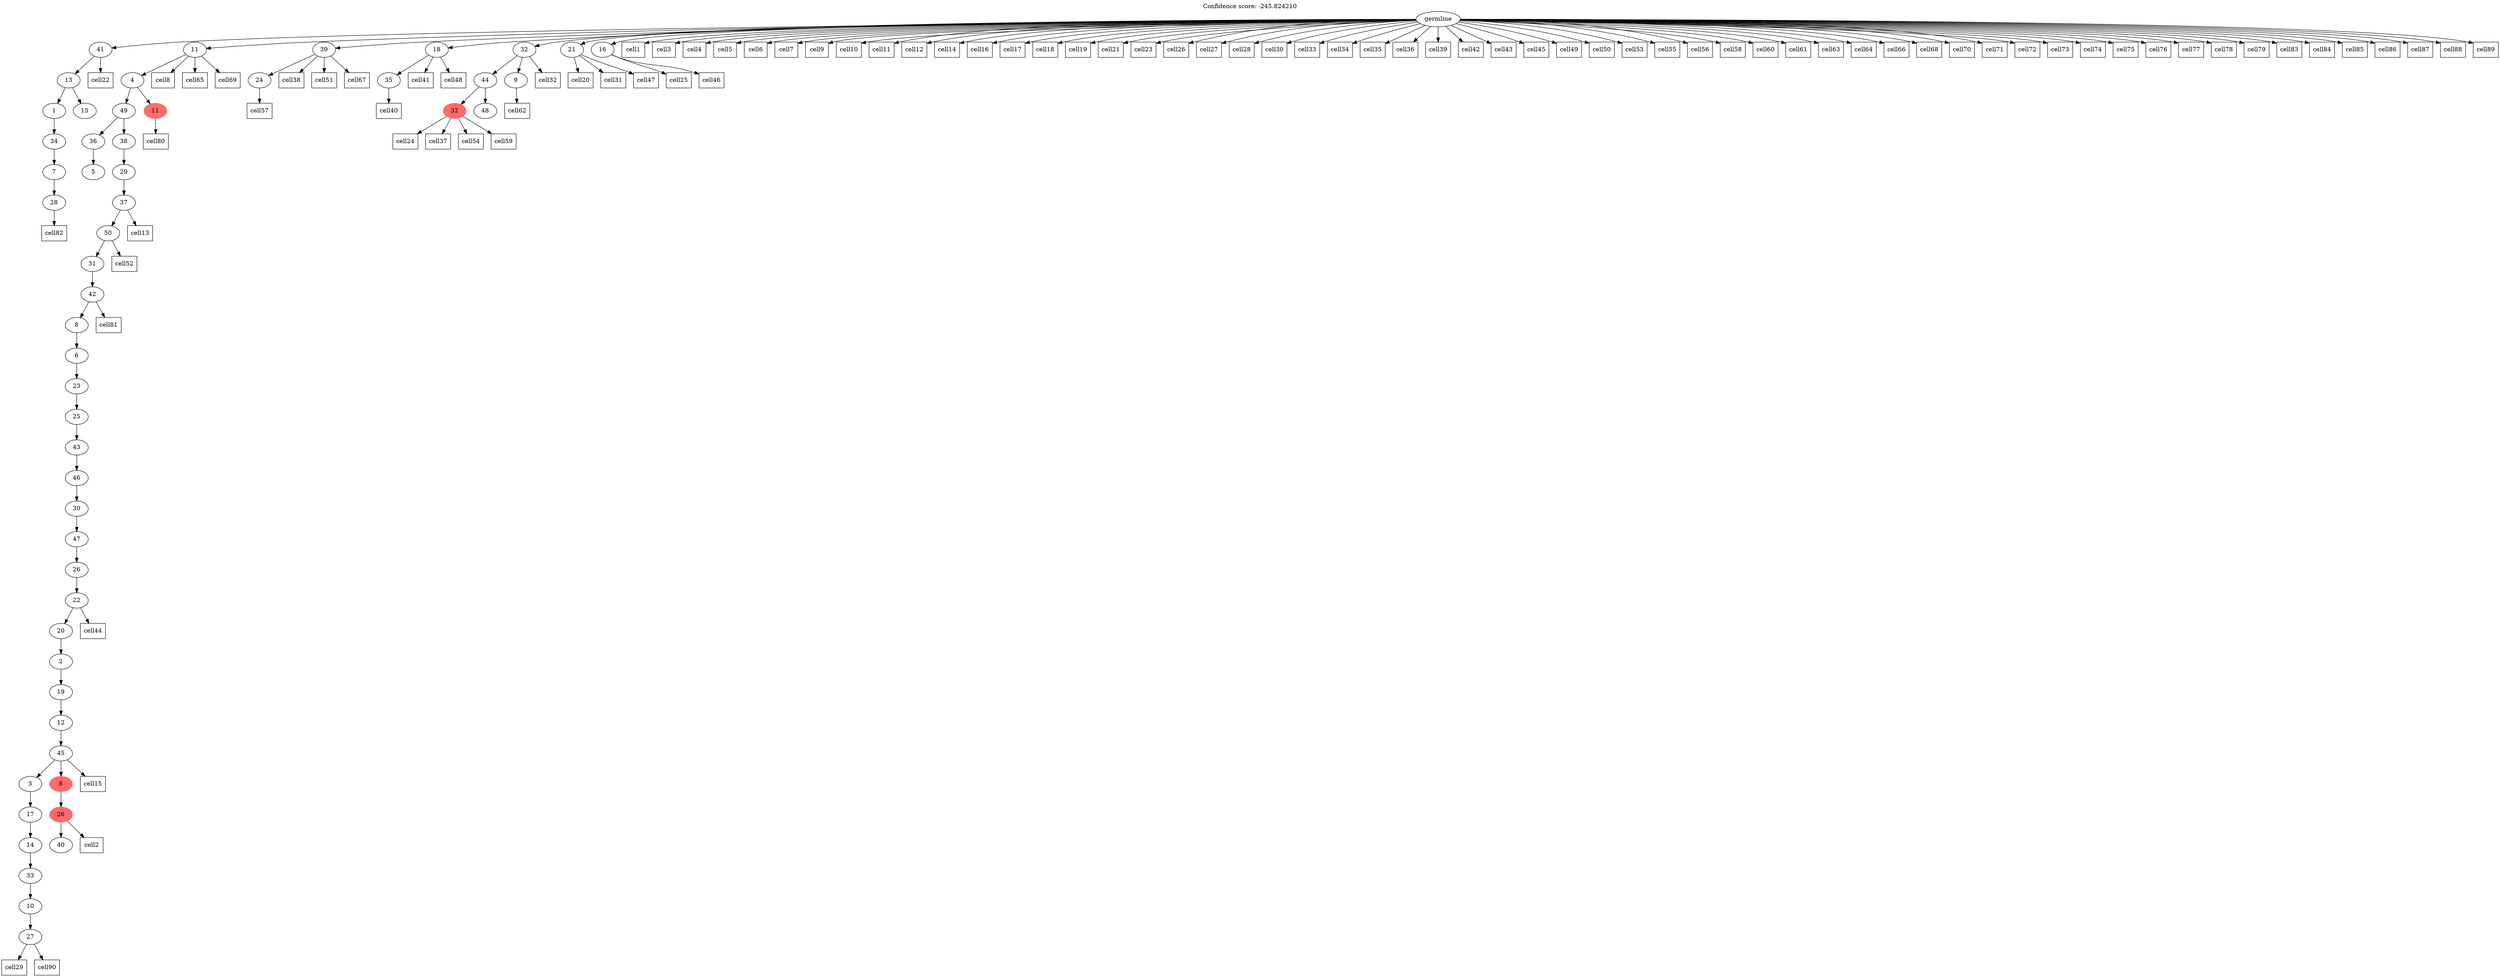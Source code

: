 digraph g {
	"53" -> "54";
	"54" [label="28"];
	"52" -> "53";
	"53" [label="7"];
	"51" -> "52";
	"52" [label="34"];
	"49" -> "50";
	"50" [label="15"];
	"49" -> "51";
	"51" [label="1"];
	"48" -> "49";
	"49" [label="13"];
	"45" -> "46";
	"46" [label="5"];
	"43" -> "44";
	"44" [label="27"];
	"42" -> "43";
	"43" [label="10"];
	"41" -> "42";
	"42" [label="33"];
	"40" -> "41";
	"41" [label="14"];
	"39" -> "40";
	"40" [label="17"];
	"37" -> "38";
	"38" [label="40"];
	"36" -> "37";
	"37" [color=indianred1, style=filled, label="26"];
	"35" -> "36";
	"36" [color=indianred1, style=filled, label="8"];
	"35" -> "39";
	"39" [label="3"];
	"34" -> "35";
	"35" [label="45"];
	"33" -> "34";
	"34" [label="12"];
	"32" -> "33";
	"33" [label="19"];
	"31" -> "32";
	"32" [label="2"];
	"30" -> "31";
	"31" [label="20"];
	"29" -> "30";
	"30" [label="22"];
	"28" -> "29";
	"29" [label="26"];
	"27" -> "28";
	"28" [label="47"];
	"26" -> "27";
	"27" [label="30"];
	"25" -> "26";
	"26" [label="46"];
	"24" -> "25";
	"25" [label="43"];
	"23" -> "24";
	"24" [label="25"];
	"22" -> "23";
	"23" [label="23"];
	"21" -> "22";
	"22" [label="6"];
	"20" -> "21";
	"21" [label="8"];
	"19" -> "20";
	"20" [label="42"];
	"18" -> "19";
	"19" [label="31"];
	"17" -> "18";
	"18" [label="50"];
	"16" -> "17";
	"17" [label="37"];
	"15" -> "16";
	"16" [label="29"];
	"14" -> "15";
	"15" [label="38"];
	"14" -> "45";
	"45" [label="36"];
	"13" -> "14";
	"14" [label="49"];
	"13" -> "47";
	"47" [color=indianred1, style=filled, label="11"];
	"12" -> "13";
	"13" [label="4"];
	"9" -> "10";
	"10" [label="24"];
	"7" -> "8";
	"8" [label="35"];
	"4" -> "5";
	"5" [color=indianred1, style=filled, label="32"];
	"4" -> "6";
	"6" [label="48"];
	"2" -> "3";
	"3" [label="9"];
	"2" -> "4";
	"4" [label="44"];
	"0" -> "1";
	"1" [label="21"];
	"0" -> "2";
	"2" [label="32"];
	"0" -> "7";
	"7" [label="18"];
	"0" -> "9";
	"9" [label="39"];
	"0" -> "11";
	"11" [label="16"];
	"0" -> "12";
	"12" [label="11"];
	"0" -> "48";
	"48" [label="41"];
	"0" [label="germline"];
	"0" -> "cell1";
	"cell1" [shape=box];
	"37" -> "cell2";
	"cell2" [shape=box];
	"0" -> "cell3";
	"cell3" [shape=box];
	"0" -> "cell4";
	"cell4" [shape=box];
	"0" -> "cell5";
	"cell5" [shape=box];
	"0" -> "cell6";
	"cell6" [shape=box];
	"0" -> "cell7";
	"cell7" [shape=box];
	"12" -> "cell8";
	"cell8" [shape=box];
	"0" -> "cell9";
	"cell9" [shape=box];
	"0" -> "cell10";
	"cell10" [shape=box];
	"0" -> "cell11";
	"cell11" [shape=box];
	"0" -> "cell12";
	"cell12" [shape=box];
	"17" -> "cell13";
	"cell13" [shape=box];
	"0" -> "cell14";
	"cell14" [shape=box];
	"35" -> "cell15";
	"cell15" [shape=box];
	"0" -> "cell16";
	"cell16" [shape=box];
	"0" -> "cell17";
	"cell17" [shape=box];
	"0" -> "cell18";
	"cell18" [shape=box];
	"0" -> "cell19";
	"cell19" [shape=box];
	"1" -> "cell20";
	"cell20" [shape=box];
	"0" -> "cell21";
	"cell21" [shape=box];
	"48" -> "cell22";
	"cell22" [shape=box];
	"0" -> "cell23";
	"cell23" [shape=box];
	"5" -> "cell24";
	"cell24" [shape=box];
	"11" -> "cell25";
	"cell25" [shape=box];
	"0" -> "cell26";
	"cell26" [shape=box];
	"0" -> "cell27";
	"cell27" [shape=box];
	"0" -> "cell28";
	"cell28" [shape=box];
	"44" -> "cell29";
	"cell29" [shape=box];
	"0" -> "cell30";
	"cell30" [shape=box];
	"1" -> "cell31";
	"cell31" [shape=box];
	"2" -> "cell32";
	"cell32" [shape=box];
	"0" -> "cell33";
	"cell33" [shape=box];
	"0" -> "cell34";
	"cell34" [shape=box];
	"0" -> "cell35";
	"cell35" [shape=box];
	"0" -> "cell36";
	"cell36" [shape=box];
	"5" -> "cell37";
	"cell37" [shape=box];
	"9" -> "cell38";
	"cell38" [shape=box];
	"0" -> "cell39";
	"cell39" [shape=box];
	"8" -> "cell40";
	"cell40" [shape=box];
	"7" -> "cell41";
	"cell41" [shape=box];
	"0" -> "cell42";
	"cell42" [shape=box];
	"0" -> "cell43";
	"cell43" [shape=box];
	"30" -> "cell44";
	"cell44" [shape=box];
	"0" -> "cell45";
	"cell45" [shape=box];
	"11" -> "cell46";
	"cell46" [shape=box];
	"1" -> "cell47";
	"cell47" [shape=box];
	"7" -> "cell48";
	"cell48" [shape=box];
	"0" -> "cell49";
	"cell49" [shape=box];
	"0" -> "cell50";
	"cell50" [shape=box];
	"9" -> "cell51";
	"cell51" [shape=box];
	"18" -> "cell52";
	"cell52" [shape=box];
	"0" -> "cell53";
	"cell53" [shape=box];
	"5" -> "cell54";
	"cell54" [shape=box];
	"0" -> "cell55";
	"cell55" [shape=box];
	"0" -> "cell56";
	"cell56" [shape=box];
	"10" -> "cell57";
	"cell57" [shape=box];
	"0" -> "cell58";
	"cell58" [shape=box];
	"5" -> "cell59";
	"cell59" [shape=box];
	"0" -> "cell60";
	"cell60" [shape=box];
	"0" -> "cell61";
	"cell61" [shape=box];
	"3" -> "cell62";
	"cell62" [shape=box];
	"0" -> "cell63";
	"cell63" [shape=box];
	"0" -> "cell64";
	"cell64" [shape=box];
	"12" -> "cell65";
	"cell65" [shape=box];
	"0" -> "cell66";
	"cell66" [shape=box];
	"9" -> "cell67";
	"cell67" [shape=box];
	"0" -> "cell68";
	"cell68" [shape=box];
	"12" -> "cell69";
	"cell69" [shape=box];
	"0" -> "cell70";
	"cell70" [shape=box];
	"0" -> "cell71";
	"cell71" [shape=box];
	"0" -> "cell72";
	"cell72" [shape=box];
	"0" -> "cell73";
	"cell73" [shape=box];
	"0" -> "cell74";
	"cell74" [shape=box];
	"0" -> "cell75";
	"cell75" [shape=box];
	"0" -> "cell76";
	"cell76" [shape=box];
	"0" -> "cell77";
	"cell77" [shape=box];
	"0" -> "cell78";
	"cell78" [shape=box];
	"0" -> "cell79";
	"cell79" [shape=box];
	"47" -> "cell80";
	"cell80" [shape=box];
	"20" -> "cell81";
	"cell81" [shape=box];
	"54" -> "cell82";
	"cell82" [shape=box];
	"0" -> "cell83";
	"cell83" [shape=box];
	"0" -> "cell84";
	"cell84" [shape=box];
	"0" -> "cell85";
	"cell85" [shape=box];
	"0" -> "cell86";
	"cell86" [shape=box];
	"0" -> "cell87";
	"cell87" [shape=box];
	"0" -> "cell88";
	"cell88" [shape=box];
	"0" -> "cell89";
	"cell89" [shape=box];
	"44" -> "cell90";
	"cell90" [shape=box];
	labelloc="t";
	label="Confidence score: -245.824210";
}
